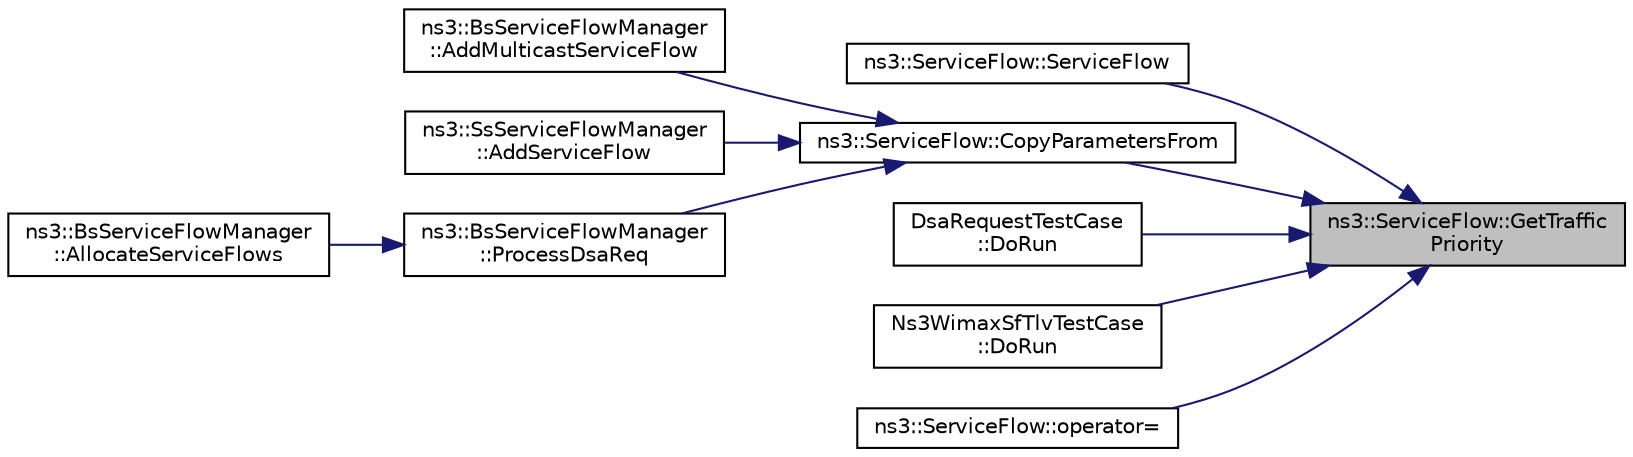 digraph "ns3::ServiceFlow::GetTrafficPriority"
{
 // LATEX_PDF_SIZE
  edge [fontname="Helvetica",fontsize="10",labelfontname="Helvetica",labelfontsize="10"];
  node [fontname="Helvetica",fontsize="10",shape=record];
  rankdir="RL";
  Node1 [label="ns3::ServiceFlow::GetTraffic\lPriority",height=0.2,width=0.4,color="black", fillcolor="grey75", style="filled", fontcolor="black",tooltip="Get traffic priority."];
  Node1 -> Node2 [dir="back",color="midnightblue",fontsize="10",style="solid",fontname="Helvetica"];
  Node2 [label="ns3::ServiceFlow::ServiceFlow",height=0.2,width=0.4,color="black", fillcolor="white", style="filled",URL="$classns3_1_1_service_flow.html#a45e24aa23d78831b288f8ca1062a2f2d",tooltip="Constructor."];
  Node1 -> Node3 [dir="back",color="midnightblue",fontsize="10",style="solid",fontname="Helvetica"];
  Node3 [label="ns3::ServiceFlow::CopyParametersFrom",height=0.2,width=0.4,color="black", fillcolor="white", style="filled",URL="$classns3_1_1_service_flow.html#aae60e9fc7ea6b727946980e1ad376da7",tooltip="Copy parameters from another service flow."];
  Node3 -> Node4 [dir="back",color="midnightblue",fontsize="10",style="solid",fontname="Helvetica"];
  Node4 [label="ns3::BsServiceFlowManager\l::AddMulticastServiceFlow",height=0.2,width=0.4,color="black", fillcolor="white", style="filled",URL="$classns3_1_1_bs_service_flow_manager.html#a608f17a9cc0c559ed3f47c8947c95659",tooltip="add a multicast service flow"];
  Node3 -> Node5 [dir="back",color="midnightblue",fontsize="10",style="solid",fontname="Helvetica"];
  Node5 [label="ns3::SsServiceFlowManager\l::AddServiceFlow",height=0.2,width=0.4,color="black", fillcolor="white", style="filled",URL="$classns3_1_1_ss_service_flow_manager.html#a9d2bbc3e2754f80cc80e2febef1e3a2b",tooltip="add a service flow to the list"];
  Node3 -> Node6 [dir="back",color="midnightblue",fontsize="10",style="solid",fontname="Helvetica"];
  Node6 [label="ns3::BsServiceFlowManager\l::ProcessDsaReq",height=0.2,width=0.4,color="black", fillcolor="white", style="filled",URL="$classns3_1_1_bs_service_flow_manager.html#afba823b624d516de570c0c7a6312de2b",tooltip="process a DSA-Req message"];
  Node6 -> Node7 [dir="back",color="midnightblue",fontsize="10",style="solid",fontname="Helvetica"];
  Node7 [label="ns3::BsServiceFlowManager\l::AllocateServiceFlows",height=0.2,width=0.4,color="black", fillcolor="white", style="filled",URL="$classns3_1_1_bs_service_flow_manager.html#a2c9d6e3696af0e9bc15bcbe4089ab489",tooltip="allocate service flows"];
  Node1 -> Node8 [dir="back",color="midnightblue",fontsize="10",style="solid",fontname="Helvetica"];
  Node8 [label="DsaRequestTestCase\l::DoRun",height=0.2,width=0.4,color="black", fillcolor="white", style="filled",URL="$class_dsa_request_test_case.html#a03d674bc8be475390afde9769e45199c",tooltip="Implementation to actually run this TestCase."];
  Node1 -> Node9 [dir="back",color="midnightblue",fontsize="10",style="solid",fontname="Helvetica"];
  Node9 [label="Ns3WimaxSfTlvTestCase\l::DoRun",height=0.2,width=0.4,color="black", fillcolor="white", style="filled",URL="$class_ns3_wimax_sf_tlv_test_case.html#a7133476eea0e8ec72406f996e5990c68",tooltip="Implementation to actually run this TestCase."];
  Node1 -> Node10 [dir="back",color="midnightblue",fontsize="10",style="solid",fontname="Helvetica"];
  Node10 [label="ns3::ServiceFlow::operator=",height=0.2,width=0.4,color="black", fillcolor="white", style="filled",URL="$classns3_1_1_service_flow.html#ae4ea282e5cbf4ac99598b1a7ee5badf9",tooltip="assignment operator"];
}
